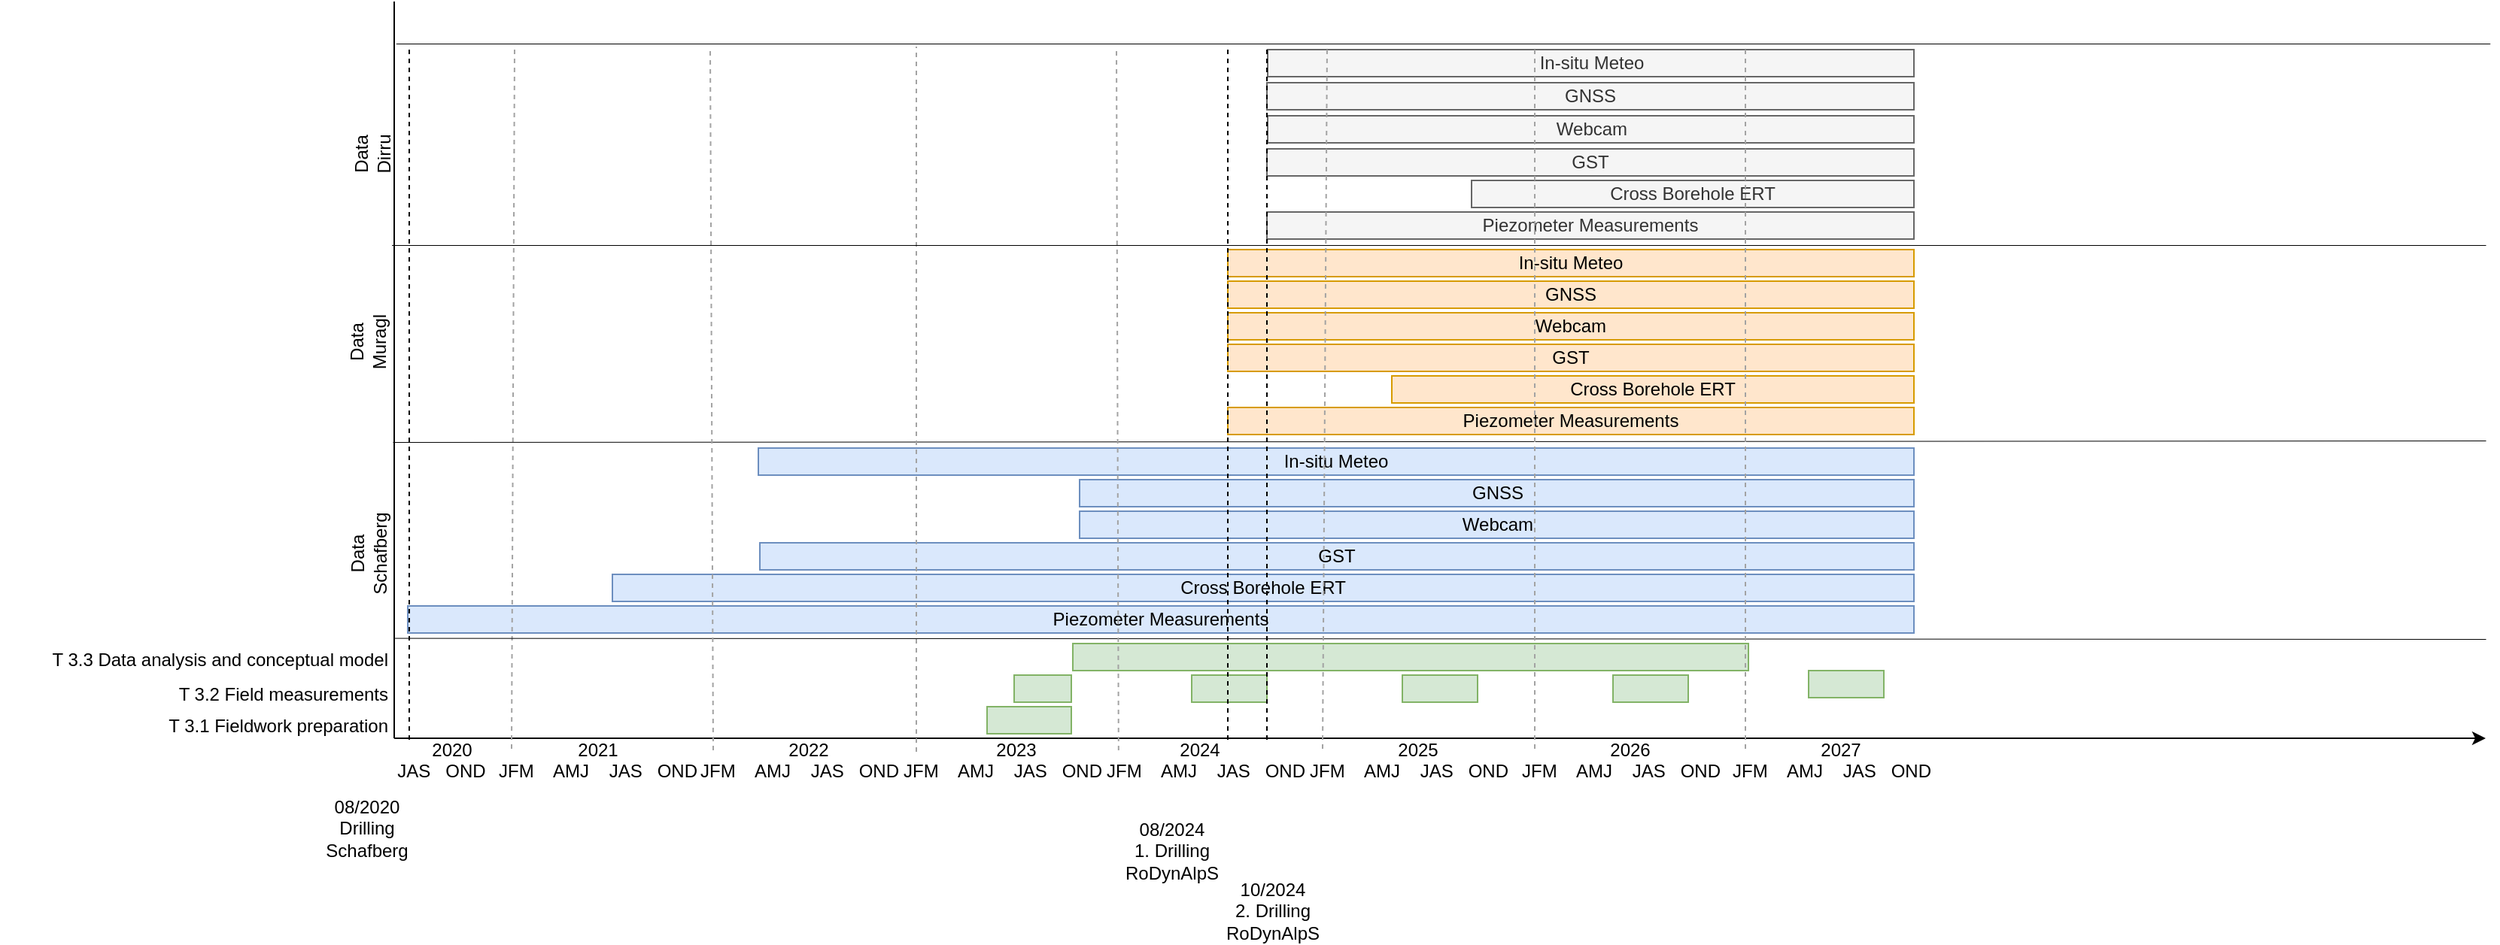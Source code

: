 <mxfile version="22.0.8" type="github">
  <diagram name="Page-1" id="hsDm7N-NumxUynAWq6ky">
    <mxGraphModel dx="4325" dy="1334" grid="1" gridSize="10" guides="1" tooltips="1" connect="1" arrows="1" fold="1" page="1" pageScale="1" pageWidth="850" pageHeight="1100" math="0" shadow="0">
      <root>
        <mxCell id="0" />
        <mxCell id="1" parent="0" />
        <mxCell id="qgbLY4odhaIjJaBlrRMp-78" value="Webcam" style="html=1;whiteSpace=wrap;fillColor=#ffe6cc;strokeColor=#d79b00;" parent="1" vertex="1">
          <mxGeometry x="674" y="277" width="456" height="18" as="geometry" />
        </mxCell>
        <mxCell id="qgbLY4odhaIjJaBlrRMp-79" value="GNSS" style="html=1;whiteSpace=wrap;fillColor=#ffe6cc;strokeColor=#d79b00;" parent="1" vertex="1">
          <mxGeometry x="674" y="256" width="456" height="18" as="geometry" />
        </mxCell>
        <mxCell id="qgbLY4odhaIjJaBlrRMp-80" value="In-situ Meteo" style="html=1;whiteSpace=wrap;fillColor=#ffe6cc;strokeColor=#d79b00;" parent="1" vertex="1">
          <mxGeometry x="674" y="235" width="456" height="18" as="geometry" />
        </mxCell>
        <mxCell id="qgbLY4odhaIjJaBlrRMp-81" value="Piezometer Measurements" style="html=1;whiteSpace=wrap;fillColor=#ffe6cc;strokeColor=#d79b00;" parent="1" vertex="1">
          <mxGeometry x="674" y="340" width="456" height="18" as="geometry" />
        </mxCell>
        <mxCell id="qgbLY4odhaIjJaBlrRMp-82" value="Cross Borehole ERT" style="html=1;whiteSpace=wrap;fillColor=#ffe6cc;strokeColor=#d79b00;" parent="1" vertex="1">
          <mxGeometry x="783" y="319" width="347" height="18" as="geometry" />
        </mxCell>
        <mxCell id="qgbLY4odhaIjJaBlrRMp-83" value="GST" style="html=1;whiteSpace=wrap;fillColor=#ffe6cc;strokeColor=#d79b00;" parent="1" vertex="1">
          <mxGeometry x="674" y="298" width="456" height="18" as="geometry" />
        </mxCell>
        <mxCell id="qgbLY4odhaIjJaBlrRMp-86" value="Webcam" style="html=1;whiteSpace=wrap;fillColor=#f5f5f5;strokeColor=#666666;fontColor=#333333;" parent="1" vertex="1">
          <mxGeometry x="700.5" y="146" width="429.5" height="18" as="geometry" />
        </mxCell>
        <mxCell id="qgbLY4odhaIjJaBlrRMp-87" value="GNSS" style="html=1;whiteSpace=wrap;fillColor=#f5f5f5;strokeColor=#666666;fontColor=#333333;" parent="1" vertex="1">
          <mxGeometry x="700" y="124" width="430" height="18" as="geometry" />
        </mxCell>
        <mxCell id="qgbLY4odhaIjJaBlrRMp-88" value="In-situ Meteo" style="html=1;whiteSpace=wrap;fillColor=#f5f5f5;strokeColor=#666666;fontColor=#333333;" parent="1" vertex="1">
          <mxGeometry x="700.5" y="102" width="429.5" height="18" as="geometry" />
        </mxCell>
        <mxCell id="qgbLY4odhaIjJaBlrRMp-89" value="Piezometer Measurements" style="html=1;whiteSpace=wrap;fillColor=#f5f5f5;strokeColor=#666666;fontColor=#333333;" parent="1" vertex="1">
          <mxGeometry x="700" y="210" width="430" height="18" as="geometry" />
        </mxCell>
        <mxCell id="qgbLY4odhaIjJaBlrRMp-90" value="Cross Borehole ERT" style="html=1;whiteSpace=wrap;fillColor=#f5f5f5;strokeColor=#666666;fontColor=#333333;" parent="1" vertex="1">
          <mxGeometry x="836" y="189" width="294" height="18" as="geometry" />
        </mxCell>
        <mxCell id="qgbLY4odhaIjJaBlrRMp-91" value="GST" style="html=1;whiteSpace=wrap;fillColor=#f5f5f5;strokeColor=#666666;fontColor=#333333;" parent="1" vertex="1">
          <mxGeometry x="700" y="168" width="430" height="18" as="geometry" />
        </mxCell>
        <mxCell id="qgbLY4odhaIjJaBlrRMp-75" value="Webcam" style="html=1;whiteSpace=wrap;fillColor=#dae8fc;strokeColor=#6c8ebf;" parent="1" vertex="1">
          <mxGeometry x="575.5" y="409" width="554.5" height="18" as="geometry" />
        </mxCell>
        <mxCell id="qgbLY4odhaIjJaBlrRMp-76" value="GNSS" style="html=1;whiteSpace=wrap;fillColor=#dae8fc;strokeColor=#6c8ebf;" parent="1" vertex="1">
          <mxGeometry x="575.5" y="388" width="554.5" height="18" as="geometry" />
        </mxCell>
        <mxCell id="qgbLY4odhaIjJaBlrRMp-77" value="In-situ Meteo" style="html=1;whiteSpace=wrap;fillColor=#dae8fc;strokeColor=#6c8ebf;" parent="1" vertex="1">
          <mxGeometry x="362" y="367" width="768" height="18" as="geometry" />
        </mxCell>
        <mxCell id="qgbLY4odhaIjJaBlrRMp-67" value="Piezometer Measurements" style="html=1;whiteSpace=wrap;fillColor=#dae8fc;strokeColor=#6c8ebf;" parent="1" vertex="1">
          <mxGeometry x="129" y="472" width="1001" height="18" as="geometry" />
        </mxCell>
        <mxCell id="qgbLY4odhaIjJaBlrRMp-71" value="Cross Borehole ERT" style="html=1;whiteSpace=wrap;fillColor=#dae8fc;strokeColor=#6c8ebf;" parent="1" vertex="1">
          <mxGeometry x="265" y="451" width="865" height="18" as="geometry" />
        </mxCell>
        <mxCell id="qgbLY4odhaIjJaBlrRMp-72" value="GST" style="html=1;whiteSpace=wrap;fillColor=#dae8fc;strokeColor=#6c8ebf;" parent="1" vertex="1">
          <mxGeometry x="363" y="430" width="767" height="18" as="geometry" />
        </mxCell>
        <mxCell id="qgbLY4odhaIjJaBlrRMp-59" value="" style="html=1;whiteSpace=wrap;fillColor=#d5e8d4;strokeColor=#82b366;" parent="1" vertex="1">
          <mxGeometry x="571" y="497" width="449" height="18" as="geometry" />
        </mxCell>
        <mxCell id="qgbLY4odhaIjJaBlrRMp-1" value="" style="endArrow=classic;html=1;rounded=0;" parent="1" edge="1">
          <mxGeometry width="50" height="50" relative="1" as="geometry">
            <mxPoint x="120" y="560" as="sourcePoint" />
            <mxPoint x="1510" y="560" as="targetPoint" />
          </mxGeometry>
        </mxCell>
        <mxCell id="qgbLY4odhaIjJaBlrRMp-3" value="" style="html=1;whiteSpace=wrap;fillColor=#d5e8d4;strokeColor=#82b366;" parent="1" vertex="1">
          <mxGeometry x="532" y="518" width="38" height="18" as="geometry" />
        </mxCell>
        <mxCell id="qgbLY4odhaIjJaBlrRMp-6" value="" style="line;strokeWidth=1;html=1;direction=south;" parent="1" vertex="1">
          <mxGeometry x="115" y="70" width="10" height="490" as="geometry" />
        </mxCell>
        <mxCell id="qgbLY4odhaIjJaBlrRMp-7" value="" style="endArrow=none;dashed=1;html=1;rounded=0;" parent="1" edge="1">
          <mxGeometry width="50" height="50" relative="1" as="geometry">
            <mxPoint x="130.0" y="561" as="sourcePoint" />
            <mxPoint x="130" y="100" as="targetPoint" />
          </mxGeometry>
        </mxCell>
        <mxCell id="qgbLY4odhaIjJaBlrRMp-8" value="&lt;div&gt;08/2020&lt;/div&gt;&lt;div&gt;Drilling Schafberg&lt;br&gt;&lt;/div&gt;" style="text;html=1;strokeColor=none;fillColor=none;align=center;verticalAlign=middle;whiteSpace=wrap;rounded=0;" parent="1" vertex="1">
          <mxGeometry x="72.29" y="605" width="60" height="30" as="geometry" />
        </mxCell>
        <mxCell id="qgbLY4odhaIjJaBlrRMp-16" value="" style="endArrow=none;dashed=1;html=1;rounded=0;strokeColor=#A3A3A3;" parent="1" edge="1">
          <mxGeometry width="50" height="50" relative="1" as="geometry">
            <mxPoint x="198" y="567" as="sourcePoint" />
            <mxPoint x="200" y="100" as="targetPoint" />
          </mxGeometry>
        </mxCell>
        <mxCell id="qgbLY4odhaIjJaBlrRMp-19" value="&lt;div&gt;08/2024&lt;/div&gt;&lt;div&gt;1. Drilling RoDynAlpS&lt;br&gt;&lt;/div&gt;" style="text;html=1;strokeColor=none;fillColor=none;align=center;verticalAlign=middle;whiteSpace=wrap;rounded=0;" parent="1" vertex="1">
          <mxGeometry x="607" y="620" width="60" height="30" as="geometry" />
        </mxCell>
        <mxCell id="qgbLY4odhaIjJaBlrRMp-20" value="" style="endArrow=none;html=1;rounded=0;exitX=0.554;exitY=0.271;exitDx=0;exitDy=0;exitPerimeter=0;strokeWidth=0.5;" parent="1" edge="1">
          <mxGeometry width="50" height="50" relative="1" as="geometry">
            <mxPoint x="120.29" y="493.3" as="sourcePoint" />
            <mxPoint x="1510" y="494" as="targetPoint" />
          </mxGeometry>
        </mxCell>
        <mxCell id="qgbLY4odhaIjJaBlrRMp-21" value="" style="endArrow=none;html=1;rounded=0;exitX=0.554;exitY=0.271;exitDx=0;exitDy=0;exitPerimeter=0;strokeWidth=0.5;" parent="1" edge="1">
          <mxGeometry width="50" height="50" relative="1" as="geometry">
            <mxPoint x="119.0" y="363.0" as="sourcePoint" />
            <mxPoint x="1510" y="362" as="targetPoint" />
          </mxGeometry>
        </mxCell>
        <mxCell id="qgbLY4odhaIjJaBlrRMp-23" value="&lt;div&gt;Data Schafberg&lt;/div&gt;" style="text;html=1;strokeColor=none;fillColor=none;align=center;verticalAlign=middle;whiteSpace=wrap;rounded=0;rotation=270;" parent="1" vertex="1">
          <mxGeometry x="73" y="422" width="60" height="30" as="geometry" />
        </mxCell>
        <mxCell id="qgbLY4odhaIjJaBlrRMp-33" value="JAS &amp;nbsp; OND" style="text;html=1;align=center;verticalAlign=middle;resizable=0;points=[];autosize=1;strokeColor=none;fillColor=none;" parent="1" vertex="1">
          <mxGeometry x="111" y="567" width="80" height="30" as="geometry" />
        </mxCell>
        <mxCell id="qgbLY4odhaIjJaBlrRMp-35" value="JFM&amp;nbsp;&amp;nbsp;&amp;nbsp; AMJ &amp;nbsp;&amp;nbsp; JAS &amp;nbsp; OND" style="text;html=1;align=center;verticalAlign=middle;resizable=0;points=[];autosize=1;strokeColor=none;fillColor=none;" parent="1" vertex="1">
          <mxGeometry x="180" y="567" width="150" height="30" as="geometry" />
        </mxCell>
        <mxCell id="qgbLY4odhaIjJaBlrRMp-36" value="JFM&amp;nbsp;&amp;nbsp;&amp;nbsp; AMJ &amp;nbsp;&amp;nbsp; JAS &amp;nbsp; OND" style="text;html=1;align=center;verticalAlign=middle;resizable=0;points=[];autosize=1;strokeColor=none;fillColor=none;" parent="1" vertex="1">
          <mxGeometry x="314" y="567" width="150" height="30" as="geometry" />
        </mxCell>
        <mxCell id="qgbLY4odhaIjJaBlrRMp-37" value="JFM&amp;nbsp;&amp;nbsp;&amp;nbsp; AMJ &amp;nbsp;&amp;nbsp; JAS &amp;nbsp; OND" style="text;html=1;align=center;verticalAlign=middle;resizable=0;points=[];autosize=1;strokeColor=none;fillColor=none;" parent="1" vertex="1">
          <mxGeometry x="449" y="567" width="150" height="30" as="geometry" />
        </mxCell>
        <mxCell id="qgbLY4odhaIjJaBlrRMp-38" value="" style="endArrow=none;dashed=1;html=1;rounded=0;strokeColor=#A3A3A3;" parent="1" edge="1">
          <mxGeometry width="50" height="50" relative="1" as="geometry">
            <mxPoint x="332" y="568" as="sourcePoint" />
            <mxPoint x="330" y="100" as="targetPoint" />
          </mxGeometry>
        </mxCell>
        <mxCell id="qgbLY4odhaIjJaBlrRMp-39" value="" style="endArrow=none;dashed=1;html=1;rounded=0;strokeColor=#A3A3A3;" parent="1" edge="1">
          <mxGeometry width="50" height="50" relative="1" as="geometry">
            <mxPoint x="467" y="569" as="sourcePoint" />
            <mxPoint x="467" y="100" as="targetPoint" />
          </mxGeometry>
        </mxCell>
        <mxCell id="qgbLY4odhaIjJaBlrRMp-40" value="JFM&amp;nbsp;&amp;nbsp;&amp;nbsp; AMJ &amp;nbsp;&amp;nbsp; JAS &amp;nbsp; OND" style="text;html=1;align=center;verticalAlign=middle;resizable=0;points=[];autosize=1;strokeColor=none;fillColor=none;" parent="1" vertex="1">
          <mxGeometry x="584" y="567" width="150" height="30" as="geometry" />
        </mxCell>
        <mxCell id="qgbLY4odhaIjJaBlrRMp-43" value="2020" style="text;html=1;align=center;verticalAlign=middle;resizable=0;points=[];autosize=1;strokeColor=none;fillColor=none;" parent="1" vertex="1">
          <mxGeometry x="133" y="553" width="50" height="30" as="geometry" />
        </mxCell>
        <mxCell id="qgbLY4odhaIjJaBlrRMp-44" value="2021" style="text;html=1;align=center;verticalAlign=middle;resizable=0;points=[];autosize=1;strokeColor=none;fillColor=none;" parent="1" vertex="1">
          <mxGeometry x="230" y="553" width="50" height="30" as="geometry" />
        </mxCell>
        <mxCell id="qgbLY4odhaIjJaBlrRMp-45" value="2022" style="text;html=1;align=center;verticalAlign=middle;resizable=0;points=[];autosize=1;strokeColor=none;fillColor=none;" parent="1" vertex="1">
          <mxGeometry x="370" y="553" width="50" height="30" as="geometry" />
        </mxCell>
        <mxCell id="qgbLY4odhaIjJaBlrRMp-46" value="2023" style="text;html=1;align=center;verticalAlign=middle;resizable=0;points=[];autosize=1;strokeColor=none;fillColor=none;" parent="1" vertex="1">
          <mxGeometry x="508" y="553" width="50" height="30" as="geometry" />
        </mxCell>
        <mxCell id="qgbLY4odhaIjJaBlrRMp-47" value="2024" style="text;html=1;align=center;verticalAlign=middle;resizable=0;points=[];autosize=1;strokeColor=none;fillColor=none;" parent="1" vertex="1">
          <mxGeometry x="630" y="553" width="50" height="30" as="geometry" />
        </mxCell>
        <mxCell id="qgbLY4odhaIjJaBlrRMp-48" value="2025" style="text;html=1;align=center;verticalAlign=middle;resizable=0;points=[];autosize=1;strokeColor=none;fillColor=none;" parent="1" vertex="1">
          <mxGeometry x="775" y="553" width="50" height="30" as="geometry" />
        </mxCell>
        <mxCell id="qgbLY4odhaIjJaBlrRMp-49" value="JFM&amp;nbsp;&amp;nbsp;&amp;nbsp; AMJ &amp;nbsp;&amp;nbsp; JAS &amp;nbsp; OND" style="text;html=1;align=center;verticalAlign=middle;resizable=0;points=[];autosize=1;strokeColor=none;fillColor=none;" parent="1" vertex="1">
          <mxGeometry x="719" y="567" width="150" height="30" as="geometry" />
        </mxCell>
        <mxCell id="qgbLY4odhaIjJaBlrRMp-50" value="" style="endArrow=none;dashed=1;html=1;rounded=0;strokeColor=#A3A3A3;" parent="1" edge="1">
          <mxGeometry width="50" height="50" relative="1" as="geometry">
            <mxPoint x="737" y="567" as="sourcePoint" />
            <mxPoint x="740" y="100" as="targetPoint" />
          </mxGeometry>
        </mxCell>
        <mxCell id="qgbLY4odhaIjJaBlrRMp-52" value="T 3.1 Fieldwork preparation" style="text;whiteSpace=wrap;html=1;align=right;" parent="1" vertex="1">
          <mxGeometry x="-62" y="538" width="180" height="40" as="geometry" />
        </mxCell>
        <mxCell id="qgbLY4odhaIjJaBlrRMp-58" value="" style="html=1;whiteSpace=wrap;fillColor=#d5e8d4;strokeColor=#82b366;" parent="1" vertex="1">
          <mxGeometry x="650" y="518" width="50" height="18" as="geometry" />
        </mxCell>
        <mxCell id="qgbLY4odhaIjJaBlrRMp-54" value="T 3.3 Data analysis and conceptual model" style="text;whiteSpace=wrap;html=1;align=right;" parent="1" vertex="1">
          <mxGeometry x="-142" y="494" width="260" height="40" as="geometry" />
        </mxCell>
        <mxCell id="qgbLY4odhaIjJaBlrRMp-55" value="T 3.2 Field measurements" style="text;whiteSpace=wrap;html=1;align=right;" parent="1" vertex="1">
          <mxGeometry x="-62" y="517" width="180" height="35" as="geometry" />
        </mxCell>
        <mxCell id="qgbLY4odhaIjJaBlrRMp-56" value="" style="html=1;whiteSpace=wrap;fillColor=#d5e8d4;strokeColor=#82b366;" parent="1" vertex="1">
          <mxGeometry x="514" y="539" width="56" height="18" as="geometry" />
        </mxCell>
        <mxCell id="qgbLY4odhaIjJaBlrRMp-14" value="" style="endArrow=none;dashed=1;html=1;rounded=0;" parent="1" edge="1">
          <mxGeometry width="50" height="50" relative="1" as="geometry">
            <mxPoint x="674" y="561" as="sourcePoint" />
            <mxPoint x="674" y="100" as="targetPoint" />
          </mxGeometry>
        </mxCell>
        <mxCell id="qgbLY4odhaIjJaBlrRMp-41" value="" style="endArrow=none;dashed=1;html=1;rounded=0;strokeColor=#A3A3A3;" parent="1" edge="1">
          <mxGeometry width="50" height="50" relative="1" as="geometry">
            <mxPoint x="601.41" y="568" as="sourcePoint" />
            <mxPoint x="600" y="100" as="targetPoint" />
          </mxGeometry>
        </mxCell>
        <mxCell id="qgbLY4odhaIjJaBlrRMp-61" value="2026" style="text;html=1;align=center;verticalAlign=middle;resizable=0;points=[];autosize=1;strokeColor=none;fillColor=none;" parent="1" vertex="1">
          <mxGeometry x="916" y="553" width="50" height="30" as="geometry" />
        </mxCell>
        <mxCell id="qgbLY4odhaIjJaBlrRMp-62" value="JFM&amp;nbsp;&amp;nbsp;&amp;nbsp; AMJ &amp;nbsp;&amp;nbsp; JAS &amp;nbsp; OND" style="text;html=1;align=center;verticalAlign=middle;resizable=0;points=[];autosize=1;strokeColor=none;fillColor=none;" parent="1" vertex="1">
          <mxGeometry x="860" y="567" width="150" height="30" as="geometry" />
        </mxCell>
        <mxCell id="qgbLY4odhaIjJaBlrRMp-63" value="" style="endArrow=none;dashed=1;html=1;rounded=0;strokeColor=#A3A3A3;" parent="1" edge="1">
          <mxGeometry width="50" height="50" relative="1" as="geometry">
            <mxPoint x="878" y="567" as="sourcePoint" />
            <mxPoint x="878" y="100" as="targetPoint" />
          </mxGeometry>
        </mxCell>
        <mxCell id="qgbLY4odhaIjJaBlrRMp-64" value="2027" style="text;html=1;align=center;verticalAlign=middle;resizable=0;points=[];autosize=1;strokeColor=none;fillColor=none;" parent="1" vertex="1">
          <mxGeometry x="1056" y="553" width="50" height="30" as="geometry" />
        </mxCell>
        <mxCell id="qgbLY4odhaIjJaBlrRMp-65" value="JFM&amp;nbsp;&amp;nbsp;&amp;nbsp; AMJ &amp;nbsp;&amp;nbsp; JAS &amp;nbsp; OND" style="text;html=1;align=center;verticalAlign=middle;resizable=0;points=[];autosize=1;strokeColor=none;fillColor=none;" parent="1" vertex="1">
          <mxGeometry x="1000" y="567" width="150" height="30" as="geometry" />
        </mxCell>
        <mxCell id="qgbLY4odhaIjJaBlrRMp-66" value="" style="endArrow=none;dashed=1;html=1;rounded=0;strokeColor=#A3A3A3;" parent="1" edge="1">
          <mxGeometry width="50" height="50" relative="1" as="geometry">
            <mxPoint x="1018" y="567" as="sourcePoint" />
            <mxPoint x="1018" y="100" as="targetPoint" />
          </mxGeometry>
        </mxCell>
        <mxCell id="qgbLY4odhaIjJaBlrRMp-68" value="" style="endArrow=none;html=1;rounded=0;exitX=0.554;exitY=0.271;exitDx=0;exitDy=0;exitPerimeter=0;strokeWidth=0.5;" parent="1" edge="1">
          <mxGeometry width="50" height="50" relative="1" as="geometry">
            <mxPoint x="118.29" y="232.0" as="sourcePoint" />
            <mxPoint x="1510" y="232" as="targetPoint" />
          </mxGeometry>
        </mxCell>
        <mxCell id="qgbLY4odhaIjJaBlrRMp-69" value="&lt;div&gt;Data Muragl&lt;br&gt;&lt;/div&gt;" style="text;html=1;strokeColor=none;fillColor=none;align=center;verticalAlign=middle;whiteSpace=wrap;rounded=0;rotation=270;" parent="1" vertex="1">
          <mxGeometry x="72.29" y="281" width="60" height="30" as="geometry" />
        </mxCell>
        <mxCell id="qgbLY4odhaIjJaBlrRMp-73" value="&lt;div&gt;10/2024&lt;/div&gt;&lt;div&gt;2. Drilling RoDynAlpS&lt;br&gt;&lt;/div&gt;" style="text;html=1;strokeColor=none;fillColor=none;align=center;verticalAlign=middle;whiteSpace=wrap;rounded=0;" parent="1" vertex="1">
          <mxGeometry x="674" y="660" width="60" height="30" as="geometry" />
        </mxCell>
        <mxCell id="qgbLY4odhaIjJaBlrRMp-74" value="" style="endArrow=none;dashed=1;html=1;rounded=0;" parent="1" edge="1">
          <mxGeometry width="50" height="50" relative="1" as="geometry">
            <mxPoint x="700" y="561" as="sourcePoint" />
            <mxPoint x="700" y="100" as="targetPoint" />
          </mxGeometry>
        </mxCell>
        <mxCell id="qgbLY4odhaIjJaBlrRMp-84" value="" style="endArrow=none;html=1;rounded=0;exitX=0.554;exitY=0.271;exitDx=0;exitDy=0;exitPerimeter=0;strokeWidth=0.5;" parent="1" edge="1">
          <mxGeometry width="50" height="50" relative="1" as="geometry">
            <mxPoint x="121.15" y="98.0" as="sourcePoint" />
            <mxPoint x="1512.86" y="98" as="targetPoint" />
          </mxGeometry>
        </mxCell>
        <mxCell id="qgbLY4odhaIjJaBlrRMp-85" value="&lt;div&gt;Data Dirru&lt;br&gt;&lt;/div&gt;" style="text;html=1;strokeColor=none;fillColor=none;align=center;verticalAlign=middle;whiteSpace=wrap;rounded=0;rotation=270;" parent="1" vertex="1">
          <mxGeometry x="77.73" y="156.58" width="54.85" height="30" as="geometry" />
        </mxCell>
        <mxCell id="qgbLY4odhaIjJaBlrRMp-92" value="" style="html=1;whiteSpace=wrap;fillColor=#d5e8d4;strokeColor=#82b366;" parent="1" vertex="1">
          <mxGeometry x="790" y="518" width="50" height="18" as="geometry" />
        </mxCell>
        <mxCell id="qgbLY4odhaIjJaBlrRMp-93" value="" style="html=1;whiteSpace=wrap;fillColor=#d5e8d4;strokeColor=#82b366;" parent="1" vertex="1">
          <mxGeometry x="930" y="518" width="50" height="18" as="geometry" />
        </mxCell>
        <mxCell id="qgbLY4odhaIjJaBlrRMp-94" value="" style="html=1;whiteSpace=wrap;fillColor=#d5e8d4;strokeColor=#82b366;" parent="1" vertex="1">
          <mxGeometry x="1060" y="515" width="50" height="18" as="geometry" />
        </mxCell>
      </root>
    </mxGraphModel>
  </diagram>
</mxfile>
